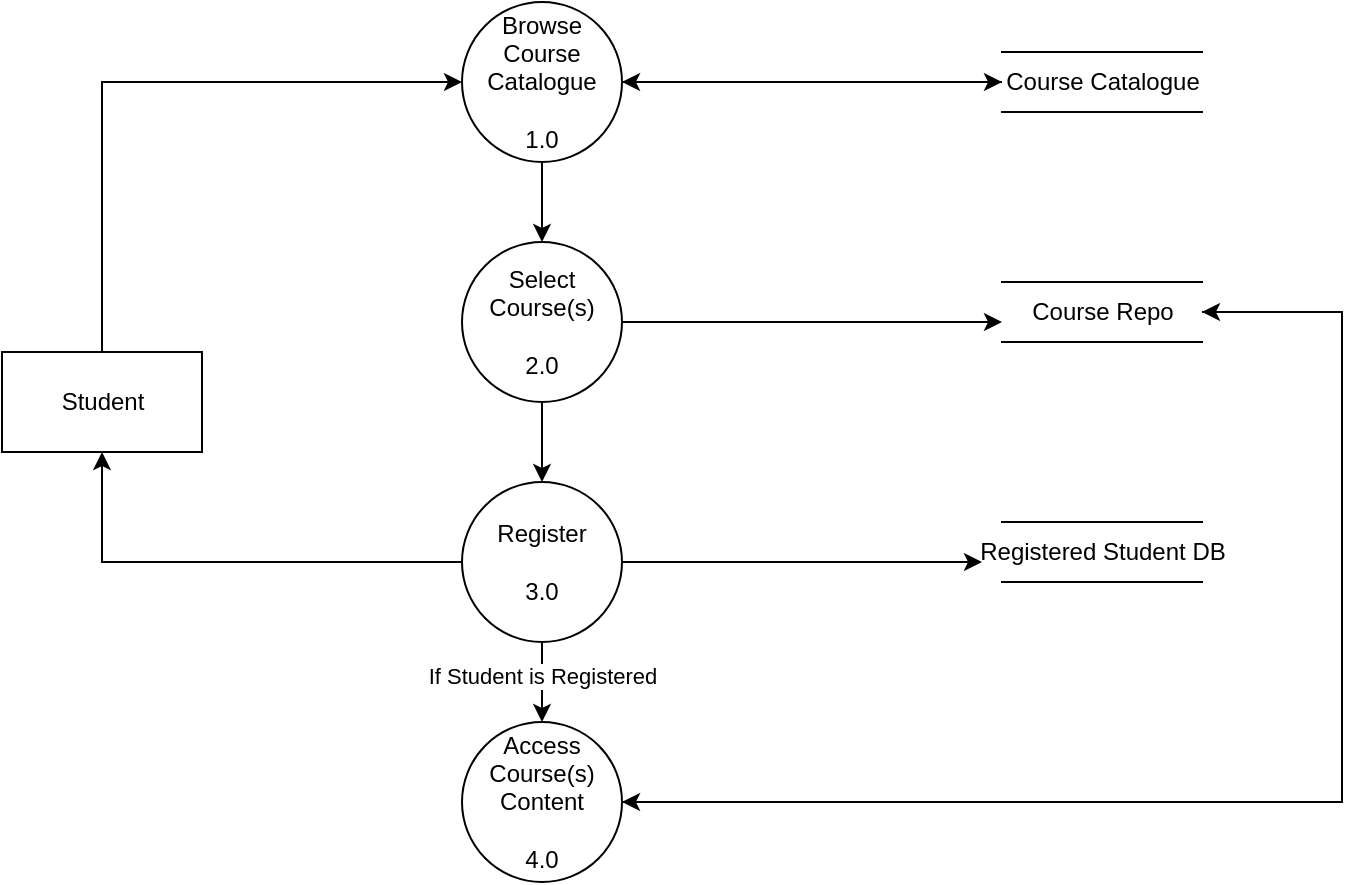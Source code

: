 <mxfile version="13.9.7" type="github">
  <diagram id="0rjbAF-paFFtcctBZeeb" name="Page-1">
    <mxGraphModel dx="723" dy="410" grid="1" gridSize="10" guides="1" tooltips="1" connect="1" arrows="1" fold="1" page="1" pageScale="1" pageWidth="850" pageHeight="1100" math="0" shadow="0">
      <root>
        <mxCell id="0" />
        <mxCell id="1" parent="0" />
        <mxCell id="S_Jm4G6OdrVMgnbV-L9d-10" style="edgeStyle=orthogonalEdgeStyle;rounded=0;orthogonalLoop=1;jettySize=auto;html=1;exitX=0.5;exitY=1;exitDx=0;exitDy=0;entryX=0.5;entryY=0;entryDx=0;entryDy=0;" edge="1" parent="1" source="S_Jm4G6OdrVMgnbV-L9d-2" target="S_Jm4G6OdrVMgnbV-L9d-3">
          <mxGeometry relative="1" as="geometry" />
        </mxCell>
        <mxCell id="S_Jm4G6OdrVMgnbV-L9d-34" style="edgeStyle=orthogonalEdgeStyle;rounded=0;orthogonalLoop=1;jettySize=auto;html=1;entryX=0;entryY=0.5;entryDx=0;entryDy=0;" edge="1" parent="1" source="S_Jm4G6OdrVMgnbV-L9d-2" target="S_Jm4G6OdrVMgnbV-L9d-5">
          <mxGeometry relative="1" as="geometry" />
        </mxCell>
        <mxCell id="S_Jm4G6OdrVMgnbV-L9d-2" value="Browse Course Catalogue&lt;br&gt;&lt;br&gt;1.0" style="ellipse;whiteSpace=wrap;html=1;aspect=fixed;" vertex="1" parent="1">
          <mxGeometry x="370" y="80" width="80" height="80" as="geometry" />
        </mxCell>
        <mxCell id="S_Jm4G6OdrVMgnbV-L9d-11" value="" style="edgeStyle=orthogonalEdgeStyle;rounded=0;orthogonalLoop=1;jettySize=auto;html=1;" edge="1" parent="1" source="S_Jm4G6OdrVMgnbV-L9d-3" target="S_Jm4G6OdrVMgnbV-L9d-4">
          <mxGeometry relative="1" as="geometry" />
        </mxCell>
        <mxCell id="S_Jm4G6OdrVMgnbV-L9d-31" style="edgeStyle=orthogonalEdgeStyle;rounded=0;orthogonalLoop=1;jettySize=auto;html=1;entryX=0;entryY=0.667;entryDx=0;entryDy=0;entryPerimeter=0;" edge="1" parent="1" source="S_Jm4G6OdrVMgnbV-L9d-3" target="S_Jm4G6OdrVMgnbV-L9d-6">
          <mxGeometry relative="1" as="geometry">
            <mxPoint x="630" y="240" as="targetPoint" />
          </mxGeometry>
        </mxCell>
        <mxCell id="S_Jm4G6OdrVMgnbV-L9d-3" value="Select Course(s)&lt;br&gt;&lt;br&gt;2.0" style="ellipse;whiteSpace=wrap;html=1;aspect=fixed;" vertex="1" parent="1">
          <mxGeometry x="370" y="200" width="80" height="80" as="geometry" />
        </mxCell>
        <mxCell id="S_Jm4G6OdrVMgnbV-L9d-12" style="edgeStyle=orthogonalEdgeStyle;rounded=0;orthogonalLoop=1;jettySize=auto;html=1;entryX=0.5;entryY=1;entryDx=0;entryDy=0;exitX=0;exitY=0.5;exitDx=0;exitDy=0;" edge="1" parent="1" source="S_Jm4G6OdrVMgnbV-L9d-4" target="S_Jm4G6OdrVMgnbV-L9d-8">
          <mxGeometry relative="1" as="geometry">
            <Array as="points">
              <mxPoint x="190" y="360" />
            </Array>
          </mxGeometry>
        </mxCell>
        <mxCell id="S_Jm4G6OdrVMgnbV-L9d-19" style="edgeStyle=orthogonalEdgeStyle;rounded=0;orthogonalLoop=1;jettySize=auto;html=1;entryX=0.5;entryY=0;entryDx=0;entryDy=0;" edge="1" parent="1" source="S_Jm4G6OdrVMgnbV-L9d-4" target="S_Jm4G6OdrVMgnbV-L9d-18">
          <mxGeometry relative="1" as="geometry" />
        </mxCell>
        <mxCell id="S_Jm4G6OdrVMgnbV-L9d-20" value="If Student is Registered" style="edgeLabel;html=1;align=center;verticalAlign=middle;resizable=0;points=[];" vertex="1" connectable="0" parent="S_Jm4G6OdrVMgnbV-L9d-19">
          <mxGeometry x="-0.156" relative="1" as="geometry">
            <mxPoint as="offset" />
          </mxGeometry>
        </mxCell>
        <mxCell id="S_Jm4G6OdrVMgnbV-L9d-4" value="Register&lt;br&gt;&lt;br&gt;3.0" style="ellipse;whiteSpace=wrap;html=1;aspect=fixed;" vertex="1" parent="1">
          <mxGeometry x="370" y="320" width="80" height="80" as="geometry" />
        </mxCell>
        <mxCell id="S_Jm4G6OdrVMgnbV-L9d-35" style="edgeStyle=orthogonalEdgeStyle;rounded=0;orthogonalLoop=1;jettySize=auto;html=1;entryX=1;entryY=0.5;entryDx=0;entryDy=0;" edge="1" parent="1" source="S_Jm4G6OdrVMgnbV-L9d-5" target="S_Jm4G6OdrVMgnbV-L9d-2">
          <mxGeometry relative="1" as="geometry" />
        </mxCell>
        <mxCell id="S_Jm4G6OdrVMgnbV-L9d-5" value="Course Catalogue" style="html=1;dashed=0;whitespace=wrap;shape=partialRectangle;right=0;left=0;" vertex="1" parent="1">
          <mxGeometry x="640" y="105" width="100" height="30" as="geometry" />
        </mxCell>
        <mxCell id="S_Jm4G6OdrVMgnbV-L9d-33" style="edgeStyle=orthogonalEdgeStyle;rounded=0;orthogonalLoop=1;jettySize=auto;html=1;" edge="1" parent="1" source="S_Jm4G6OdrVMgnbV-L9d-6">
          <mxGeometry relative="1" as="geometry">
            <mxPoint x="450" y="480" as="targetPoint" />
            <Array as="points">
              <mxPoint x="810" y="235" />
              <mxPoint x="810" y="480" />
            </Array>
          </mxGeometry>
        </mxCell>
        <mxCell id="S_Jm4G6OdrVMgnbV-L9d-6" value="Course Repo" style="html=1;dashed=0;whitespace=wrap;shape=partialRectangle;right=0;left=0;" vertex="1" parent="1">
          <mxGeometry x="640" y="220" width="100" height="30" as="geometry" />
        </mxCell>
        <mxCell id="S_Jm4G6OdrVMgnbV-L9d-7" value="Registered Student DB" style="html=1;dashed=0;whitespace=wrap;shape=partialRectangle;right=0;left=0;" vertex="1" parent="1">
          <mxGeometry x="640" y="340" width="100" height="30" as="geometry" />
        </mxCell>
        <mxCell id="S_Jm4G6OdrVMgnbV-L9d-9" style="edgeStyle=orthogonalEdgeStyle;rounded=0;orthogonalLoop=1;jettySize=auto;html=1;entryX=0;entryY=0.5;entryDx=0;entryDy=0;" edge="1" parent="1" source="S_Jm4G6OdrVMgnbV-L9d-8" target="S_Jm4G6OdrVMgnbV-L9d-2">
          <mxGeometry relative="1" as="geometry">
            <mxPoint x="280" y="120" as="targetPoint" />
            <Array as="points">
              <mxPoint x="190" y="120" />
            </Array>
          </mxGeometry>
        </mxCell>
        <mxCell id="S_Jm4G6OdrVMgnbV-L9d-8" value="Student" style="html=1;dashed=0;whitespace=wrap;" vertex="1" parent="1">
          <mxGeometry x="140" y="255" width="100" height="50" as="geometry" />
        </mxCell>
        <mxCell id="S_Jm4G6OdrVMgnbV-L9d-32" style="edgeStyle=orthogonalEdgeStyle;rounded=0;orthogonalLoop=1;jettySize=auto;html=1;entryX=1;entryY=0.5;entryDx=0;entryDy=0;" edge="1" parent="1" source="S_Jm4G6OdrVMgnbV-L9d-18" target="S_Jm4G6OdrVMgnbV-L9d-6">
          <mxGeometry relative="1" as="geometry">
            <Array as="points">
              <mxPoint x="810" y="480" />
              <mxPoint x="810" y="235" />
            </Array>
          </mxGeometry>
        </mxCell>
        <mxCell id="S_Jm4G6OdrVMgnbV-L9d-18" value="Access Course(s) Content&lt;br&gt;&lt;br&gt;4.0" style="ellipse;whiteSpace=wrap;html=1;aspect=fixed;" vertex="1" parent="1">
          <mxGeometry x="370" y="440" width="80" height="80" as="geometry" />
        </mxCell>
        <mxCell id="S_Jm4G6OdrVMgnbV-L9d-29" value="" style="endArrow=classic;html=1;exitX=1;exitY=0.5;exitDx=0;exitDy=0;" edge="1" parent="1" source="S_Jm4G6OdrVMgnbV-L9d-4">
          <mxGeometry width="50" height="50" relative="1" as="geometry">
            <mxPoint x="449.04" y="349.04" as="sourcePoint" />
            <mxPoint x="630" y="360" as="targetPoint" />
          </mxGeometry>
        </mxCell>
      </root>
    </mxGraphModel>
  </diagram>
</mxfile>
